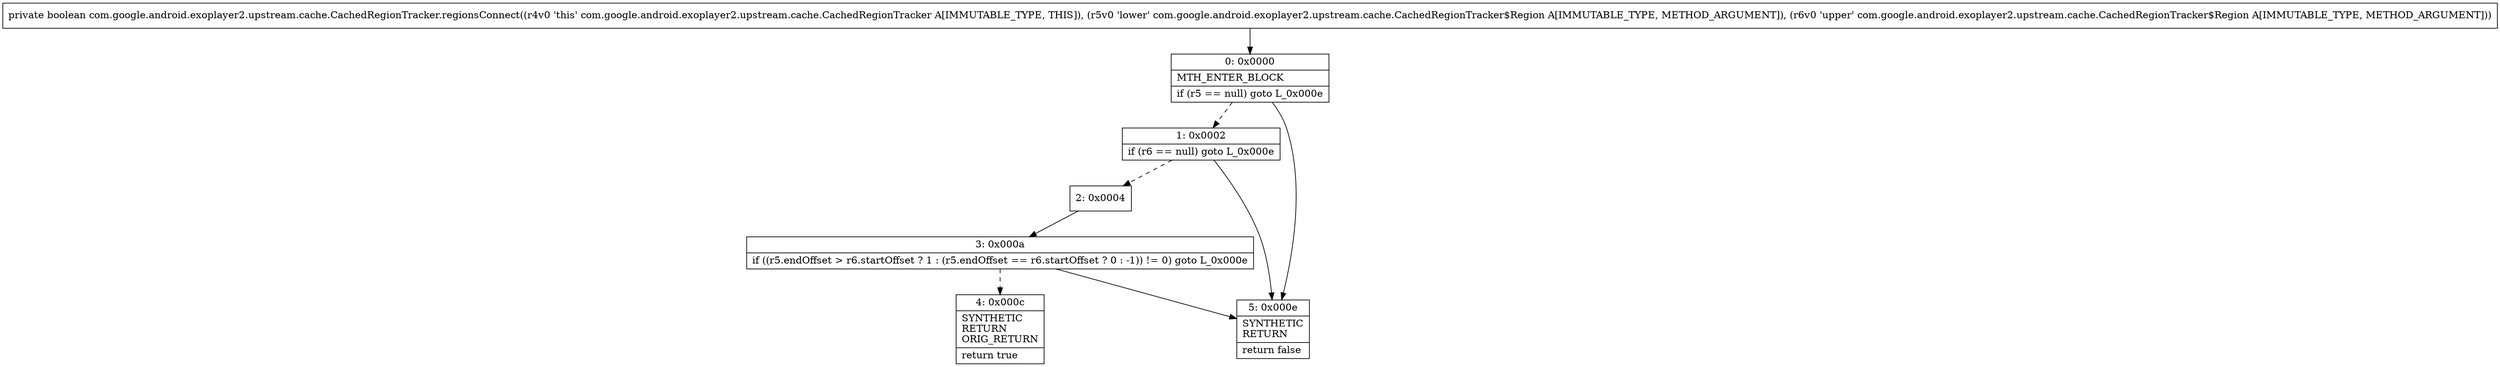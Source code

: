 digraph "CFG forcom.google.android.exoplayer2.upstream.cache.CachedRegionTracker.regionsConnect(Lcom\/google\/android\/exoplayer2\/upstream\/cache\/CachedRegionTracker$Region;Lcom\/google\/android\/exoplayer2\/upstream\/cache\/CachedRegionTracker$Region;)Z" {
Node_0 [shape=record,label="{0\:\ 0x0000|MTH_ENTER_BLOCK\l|if (r5 == null) goto L_0x000e\l}"];
Node_1 [shape=record,label="{1\:\ 0x0002|if (r6 == null) goto L_0x000e\l}"];
Node_2 [shape=record,label="{2\:\ 0x0004}"];
Node_3 [shape=record,label="{3\:\ 0x000a|if ((r5.endOffset \> r6.startOffset ? 1 : (r5.endOffset == r6.startOffset ? 0 : \-1)) != 0) goto L_0x000e\l}"];
Node_4 [shape=record,label="{4\:\ 0x000c|SYNTHETIC\lRETURN\lORIG_RETURN\l|return true\l}"];
Node_5 [shape=record,label="{5\:\ 0x000e|SYNTHETIC\lRETURN\l|return false\l}"];
MethodNode[shape=record,label="{private boolean com.google.android.exoplayer2.upstream.cache.CachedRegionTracker.regionsConnect((r4v0 'this' com.google.android.exoplayer2.upstream.cache.CachedRegionTracker A[IMMUTABLE_TYPE, THIS]), (r5v0 'lower' com.google.android.exoplayer2.upstream.cache.CachedRegionTracker$Region A[IMMUTABLE_TYPE, METHOD_ARGUMENT]), (r6v0 'upper' com.google.android.exoplayer2.upstream.cache.CachedRegionTracker$Region A[IMMUTABLE_TYPE, METHOD_ARGUMENT])) }"];
MethodNode -> Node_0;
Node_0 -> Node_1[style=dashed];
Node_0 -> Node_5;
Node_1 -> Node_2[style=dashed];
Node_1 -> Node_5;
Node_2 -> Node_3;
Node_3 -> Node_4[style=dashed];
Node_3 -> Node_5;
}

